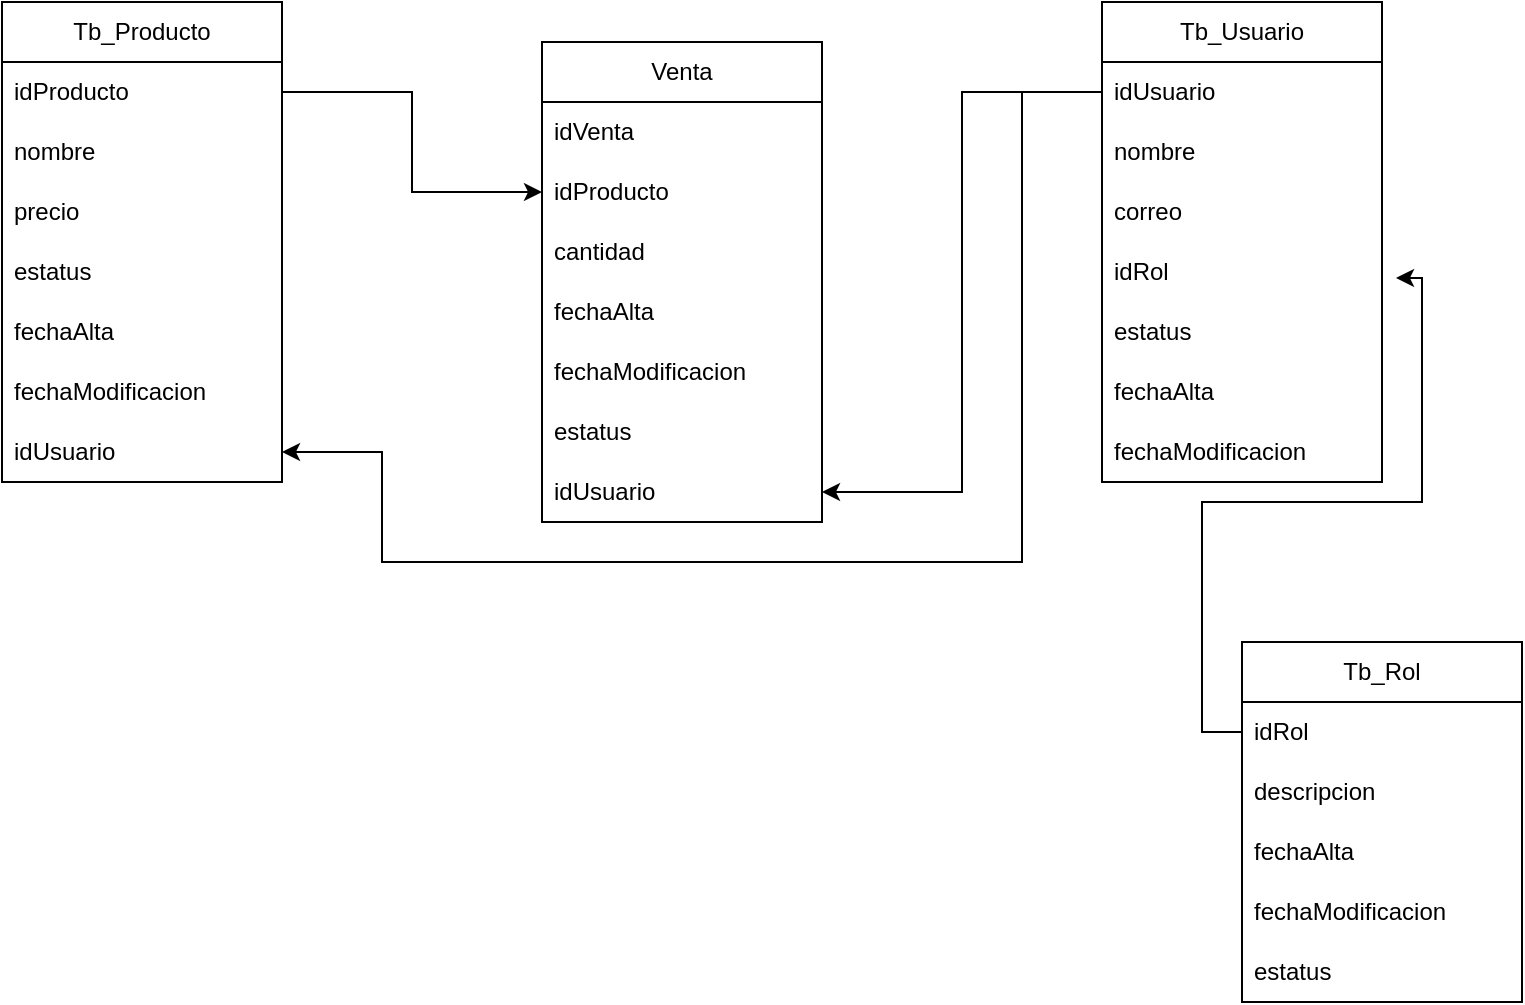 <mxfile version="21.8.1" type="device">
  <diagram id="C5RBs43oDa-KdzZeNtuy" name="Page-1">
    <mxGraphModel dx="866" dy="420" grid="1" gridSize="10" guides="1" tooltips="1" connect="1" arrows="1" fold="1" page="1" pageScale="1" pageWidth="827" pageHeight="1169" math="0" shadow="0">
      <root>
        <mxCell id="WIyWlLk6GJQsqaUBKTNV-0" />
        <mxCell id="WIyWlLk6GJQsqaUBKTNV-1" parent="WIyWlLk6GJQsqaUBKTNV-0" />
        <mxCell id="QcENoS708-Uawm08cdK4-0" value="Tb_Usuario" style="swimlane;fontStyle=0;childLayout=stackLayout;horizontal=1;startSize=30;horizontalStack=0;resizeParent=1;resizeParentMax=0;resizeLast=0;collapsible=1;marginBottom=0;whiteSpace=wrap;html=1;" vertex="1" parent="WIyWlLk6GJQsqaUBKTNV-1">
          <mxGeometry x="600" y="90" width="140" height="240" as="geometry" />
        </mxCell>
        <mxCell id="QcENoS708-Uawm08cdK4-1" value="idUsuario" style="text;strokeColor=none;fillColor=none;align=left;verticalAlign=middle;spacingLeft=4;spacingRight=4;overflow=hidden;points=[[0,0.5],[1,0.5]];portConstraint=eastwest;rotatable=0;whiteSpace=wrap;html=1;" vertex="1" parent="QcENoS708-Uawm08cdK4-0">
          <mxGeometry y="30" width="140" height="30" as="geometry" />
        </mxCell>
        <mxCell id="QcENoS708-Uawm08cdK4-2" value="nombre" style="text;strokeColor=none;fillColor=none;align=left;verticalAlign=middle;spacingLeft=4;spacingRight=4;overflow=hidden;points=[[0,0.5],[1,0.5]];portConstraint=eastwest;rotatable=0;whiteSpace=wrap;html=1;" vertex="1" parent="QcENoS708-Uawm08cdK4-0">
          <mxGeometry y="60" width="140" height="30" as="geometry" />
        </mxCell>
        <mxCell id="QcENoS708-Uawm08cdK4-3" value="correo" style="text;strokeColor=none;fillColor=none;align=left;verticalAlign=middle;spacingLeft=4;spacingRight=4;overflow=hidden;points=[[0,0.5],[1,0.5]];portConstraint=eastwest;rotatable=0;whiteSpace=wrap;html=1;" vertex="1" parent="QcENoS708-Uawm08cdK4-0">
          <mxGeometry y="90" width="140" height="30" as="geometry" />
        </mxCell>
        <mxCell id="QcENoS708-Uawm08cdK4-4" value="idRol" style="text;strokeColor=none;fillColor=none;align=left;verticalAlign=middle;spacingLeft=4;spacingRight=4;overflow=hidden;points=[[0,0.5],[1,0.5]];portConstraint=eastwest;rotatable=0;whiteSpace=wrap;html=1;" vertex="1" parent="QcENoS708-Uawm08cdK4-0">
          <mxGeometry y="120" width="140" height="30" as="geometry" />
        </mxCell>
        <mxCell id="QcENoS708-Uawm08cdK4-37" value="estatus" style="text;strokeColor=none;fillColor=none;align=left;verticalAlign=middle;spacingLeft=4;spacingRight=4;overflow=hidden;points=[[0,0.5],[1,0.5]];portConstraint=eastwest;rotatable=0;whiteSpace=wrap;html=1;" vertex="1" parent="QcENoS708-Uawm08cdK4-0">
          <mxGeometry y="150" width="140" height="30" as="geometry" />
        </mxCell>
        <mxCell id="QcENoS708-Uawm08cdK4-5" value="fechaAlta" style="text;strokeColor=none;fillColor=none;align=left;verticalAlign=middle;spacingLeft=4;spacingRight=4;overflow=hidden;points=[[0,0.5],[1,0.5]];portConstraint=eastwest;rotatable=0;whiteSpace=wrap;html=1;" vertex="1" parent="QcENoS708-Uawm08cdK4-0">
          <mxGeometry y="180" width="140" height="30" as="geometry" />
        </mxCell>
        <mxCell id="QcENoS708-Uawm08cdK4-6" value="fechaModificacion" style="text;strokeColor=none;fillColor=none;align=left;verticalAlign=middle;spacingLeft=4;spacingRight=4;overflow=hidden;points=[[0,0.5],[1,0.5]];portConstraint=eastwest;rotatable=0;whiteSpace=wrap;html=1;" vertex="1" parent="QcENoS708-Uawm08cdK4-0">
          <mxGeometry y="210" width="140" height="30" as="geometry" />
        </mxCell>
        <mxCell id="QcENoS708-Uawm08cdK4-7" value="Tb_Rol" style="swimlane;fontStyle=0;childLayout=stackLayout;horizontal=1;startSize=30;horizontalStack=0;resizeParent=1;resizeParentMax=0;resizeLast=0;collapsible=1;marginBottom=0;whiteSpace=wrap;html=1;" vertex="1" parent="WIyWlLk6GJQsqaUBKTNV-1">
          <mxGeometry x="670" y="410" width="140" height="180" as="geometry" />
        </mxCell>
        <mxCell id="QcENoS708-Uawm08cdK4-8" value="idRol" style="text;strokeColor=none;fillColor=none;align=left;verticalAlign=middle;spacingLeft=4;spacingRight=4;overflow=hidden;points=[[0,0.5],[1,0.5]];portConstraint=eastwest;rotatable=0;whiteSpace=wrap;html=1;" vertex="1" parent="QcENoS708-Uawm08cdK4-7">
          <mxGeometry y="30" width="140" height="30" as="geometry" />
        </mxCell>
        <mxCell id="QcENoS708-Uawm08cdK4-9" value="descripcion" style="text;strokeColor=none;fillColor=none;align=left;verticalAlign=middle;spacingLeft=4;spacingRight=4;overflow=hidden;points=[[0,0.5],[1,0.5]];portConstraint=eastwest;rotatable=0;whiteSpace=wrap;html=1;" vertex="1" parent="QcENoS708-Uawm08cdK4-7">
          <mxGeometry y="60" width="140" height="30" as="geometry" />
        </mxCell>
        <mxCell id="QcENoS708-Uawm08cdK4-10" value="fechaAlta" style="text;strokeColor=none;fillColor=none;align=left;verticalAlign=middle;spacingLeft=4;spacingRight=4;overflow=hidden;points=[[0,0.5],[1,0.5]];portConstraint=eastwest;rotatable=0;whiteSpace=wrap;html=1;" vertex="1" parent="QcENoS708-Uawm08cdK4-7">
          <mxGeometry y="90" width="140" height="30" as="geometry" />
        </mxCell>
        <mxCell id="QcENoS708-Uawm08cdK4-12" value="fechaModificacion" style="text;strokeColor=none;fillColor=none;align=left;verticalAlign=middle;spacingLeft=4;spacingRight=4;overflow=hidden;points=[[0,0.5],[1,0.5]];portConstraint=eastwest;rotatable=0;whiteSpace=wrap;html=1;" vertex="1" parent="QcENoS708-Uawm08cdK4-7">
          <mxGeometry y="120" width="140" height="30" as="geometry" />
        </mxCell>
        <mxCell id="QcENoS708-Uawm08cdK4-38" value="estatus" style="text;strokeColor=none;fillColor=none;align=left;verticalAlign=middle;spacingLeft=4;spacingRight=4;overflow=hidden;points=[[0,0.5],[1,0.5]];portConstraint=eastwest;rotatable=0;whiteSpace=wrap;html=1;" vertex="1" parent="QcENoS708-Uawm08cdK4-7">
          <mxGeometry y="150" width="140" height="30" as="geometry" />
        </mxCell>
        <mxCell id="QcENoS708-Uawm08cdK4-11" style="edgeStyle=orthogonalEdgeStyle;rounded=0;orthogonalLoop=1;jettySize=auto;html=1;exitX=0;exitY=0.5;exitDx=0;exitDy=0;entryX=1.05;entryY=0.6;entryDx=0;entryDy=0;entryPerimeter=0;" edge="1" parent="WIyWlLk6GJQsqaUBKTNV-1" source="QcENoS708-Uawm08cdK4-8" target="QcENoS708-Uawm08cdK4-4">
          <mxGeometry relative="1" as="geometry" />
        </mxCell>
        <mxCell id="QcENoS708-Uawm08cdK4-13" value="Tb_Producto" style="swimlane;fontStyle=0;childLayout=stackLayout;horizontal=1;startSize=30;horizontalStack=0;resizeParent=1;resizeParentMax=0;resizeLast=0;collapsible=1;marginBottom=0;whiteSpace=wrap;html=1;" vertex="1" parent="WIyWlLk6GJQsqaUBKTNV-1">
          <mxGeometry x="50" y="90" width="140" height="240" as="geometry" />
        </mxCell>
        <mxCell id="QcENoS708-Uawm08cdK4-14" value="idProducto" style="text;strokeColor=none;fillColor=none;align=left;verticalAlign=middle;spacingLeft=4;spacingRight=4;overflow=hidden;points=[[0,0.5],[1,0.5]];portConstraint=eastwest;rotatable=0;whiteSpace=wrap;html=1;" vertex="1" parent="QcENoS708-Uawm08cdK4-13">
          <mxGeometry y="30" width="140" height="30" as="geometry" />
        </mxCell>
        <mxCell id="QcENoS708-Uawm08cdK4-15" value="nombre" style="text;strokeColor=none;fillColor=none;align=left;verticalAlign=middle;spacingLeft=4;spacingRight=4;overflow=hidden;points=[[0,0.5],[1,0.5]];portConstraint=eastwest;rotatable=0;whiteSpace=wrap;html=1;" vertex="1" parent="QcENoS708-Uawm08cdK4-13">
          <mxGeometry y="60" width="140" height="30" as="geometry" />
        </mxCell>
        <mxCell id="QcENoS708-Uawm08cdK4-16" value="precio" style="text;strokeColor=none;fillColor=none;align=left;verticalAlign=middle;spacingLeft=4;spacingRight=4;overflow=hidden;points=[[0,0.5],[1,0.5]];portConstraint=eastwest;rotatable=0;whiteSpace=wrap;html=1;" vertex="1" parent="QcENoS708-Uawm08cdK4-13">
          <mxGeometry y="90" width="140" height="30" as="geometry" />
        </mxCell>
        <mxCell id="QcENoS708-Uawm08cdK4-19" value="estatus" style="text;strokeColor=none;fillColor=none;align=left;verticalAlign=middle;spacingLeft=4;spacingRight=4;overflow=hidden;points=[[0,0.5],[1,0.5]];portConstraint=eastwest;rotatable=0;whiteSpace=wrap;html=1;" vertex="1" parent="QcENoS708-Uawm08cdK4-13">
          <mxGeometry y="120" width="140" height="30" as="geometry" />
        </mxCell>
        <mxCell id="QcENoS708-Uawm08cdK4-17" value="fechaAlta" style="text;strokeColor=none;fillColor=none;align=left;verticalAlign=middle;spacingLeft=4;spacingRight=4;overflow=hidden;points=[[0,0.5],[1,0.5]];portConstraint=eastwest;rotatable=0;whiteSpace=wrap;html=1;" vertex="1" parent="QcENoS708-Uawm08cdK4-13">
          <mxGeometry y="150" width="140" height="30" as="geometry" />
        </mxCell>
        <mxCell id="QcENoS708-Uawm08cdK4-18" value="fechaModificacion" style="text;strokeColor=none;fillColor=none;align=left;verticalAlign=middle;spacingLeft=4;spacingRight=4;overflow=hidden;points=[[0,0.5],[1,0.5]];portConstraint=eastwest;rotatable=0;whiteSpace=wrap;html=1;" vertex="1" parent="QcENoS708-Uawm08cdK4-13">
          <mxGeometry y="180" width="140" height="30" as="geometry" />
        </mxCell>
        <mxCell id="QcENoS708-Uawm08cdK4-30" value="idUsuario" style="text;strokeColor=none;fillColor=none;align=left;verticalAlign=middle;spacingLeft=4;spacingRight=4;overflow=hidden;points=[[0,0.5],[1,0.5]];portConstraint=eastwest;rotatable=0;whiteSpace=wrap;html=1;" vertex="1" parent="QcENoS708-Uawm08cdK4-13">
          <mxGeometry y="210" width="140" height="30" as="geometry" />
        </mxCell>
        <mxCell id="QcENoS708-Uawm08cdK4-20" value="Venta" style="swimlane;fontStyle=0;childLayout=stackLayout;horizontal=1;startSize=30;horizontalStack=0;resizeParent=1;resizeParentMax=0;resizeLast=0;collapsible=1;marginBottom=0;whiteSpace=wrap;html=1;" vertex="1" parent="WIyWlLk6GJQsqaUBKTNV-1">
          <mxGeometry x="320" y="110" width="140" height="240" as="geometry" />
        </mxCell>
        <mxCell id="QcENoS708-Uawm08cdK4-21" value="idVenta" style="text;strokeColor=none;fillColor=none;align=left;verticalAlign=middle;spacingLeft=4;spacingRight=4;overflow=hidden;points=[[0,0.5],[1,0.5]];portConstraint=eastwest;rotatable=0;whiteSpace=wrap;html=1;" vertex="1" parent="QcENoS708-Uawm08cdK4-20">
          <mxGeometry y="30" width="140" height="30" as="geometry" />
        </mxCell>
        <mxCell id="QcENoS708-Uawm08cdK4-22" value="idProducto" style="text;strokeColor=none;fillColor=none;align=left;verticalAlign=middle;spacingLeft=4;spacingRight=4;overflow=hidden;points=[[0,0.5],[1,0.5]];portConstraint=eastwest;rotatable=0;whiteSpace=wrap;html=1;" vertex="1" parent="QcENoS708-Uawm08cdK4-20">
          <mxGeometry y="60" width="140" height="30" as="geometry" />
        </mxCell>
        <mxCell id="QcENoS708-Uawm08cdK4-23" value="cantidad" style="text;strokeColor=none;fillColor=none;align=left;verticalAlign=middle;spacingLeft=4;spacingRight=4;overflow=hidden;points=[[0,0.5],[1,0.5]];portConstraint=eastwest;rotatable=0;whiteSpace=wrap;html=1;" vertex="1" parent="QcENoS708-Uawm08cdK4-20">
          <mxGeometry y="90" width="140" height="30" as="geometry" />
        </mxCell>
        <mxCell id="QcENoS708-Uawm08cdK4-24" value="fechaAlta" style="text;strokeColor=none;fillColor=none;align=left;verticalAlign=middle;spacingLeft=4;spacingRight=4;overflow=hidden;points=[[0,0.5],[1,0.5]];portConstraint=eastwest;rotatable=0;whiteSpace=wrap;html=1;" vertex="1" parent="QcENoS708-Uawm08cdK4-20">
          <mxGeometry y="120" width="140" height="30" as="geometry" />
        </mxCell>
        <mxCell id="QcENoS708-Uawm08cdK4-25" value="fechaModificacion" style="text;strokeColor=none;fillColor=none;align=left;verticalAlign=middle;spacingLeft=4;spacingRight=4;overflow=hidden;points=[[0,0.5],[1,0.5]];portConstraint=eastwest;rotatable=0;whiteSpace=wrap;html=1;" vertex="1" parent="QcENoS708-Uawm08cdK4-20">
          <mxGeometry y="150" width="140" height="30" as="geometry" />
        </mxCell>
        <mxCell id="QcENoS708-Uawm08cdK4-26" value="estatus" style="text;strokeColor=none;fillColor=none;align=left;verticalAlign=middle;spacingLeft=4;spacingRight=4;overflow=hidden;points=[[0,0.5],[1,0.5]];portConstraint=eastwest;rotatable=0;whiteSpace=wrap;html=1;" vertex="1" parent="QcENoS708-Uawm08cdK4-20">
          <mxGeometry y="180" width="140" height="30" as="geometry" />
        </mxCell>
        <mxCell id="QcENoS708-Uawm08cdK4-28" value="idUsuario" style="text;strokeColor=none;fillColor=none;align=left;verticalAlign=middle;spacingLeft=4;spacingRight=4;overflow=hidden;points=[[0,0.5],[1,0.5]];portConstraint=eastwest;rotatable=0;whiteSpace=wrap;html=1;" vertex="1" parent="QcENoS708-Uawm08cdK4-20">
          <mxGeometry y="210" width="140" height="30" as="geometry" />
        </mxCell>
        <mxCell id="QcENoS708-Uawm08cdK4-27" style="edgeStyle=orthogonalEdgeStyle;rounded=0;orthogonalLoop=1;jettySize=auto;html=1;exitX=1;exitY=0.5;exitDx=0;exitDy=0;entryX=0;entryY=0.5;entryDx=0;entryDy=0;" edge="1" parent="WIyWlLk6GJQsqaUBKTNV-1" source="QcENoS708-Uawm08cdK4-14" target="QcENoS708-Uawm08cdK4-22">
          <mxGeometry relative="1" as="geometry" />
        </mxCell>
        <mxCell id="QcENoS708-Uawm08cdK4-34" style="edgeStyle=orthogonalEdgeStyle;rounded=0;orthogonalLoop=1;jettySize=auto;html=1;exitX=0;exitY=0.5;exitDx=0;exitDy=0;entryX=1;entryY=0.5;entryDx=0;entryDy=0;" edge="1" parent="WIyWlLk6GJQsqaUBKTNV-1" source="QcENoS708-Uawm08cdK4-1" target="QcENoS708-Uawm08cdK4-28">
          <mxGeometry relative="1" as="geometry" />
        </mxCell>
        <mxCell id="QcENoS708-Uawm08cdK4-36" style="edgeStyle=orthogonalEdgeStyle;rounded=0;orthogonalLoop=1;jettySize=auto;html=1;exitX=0;exitY=0.5;exitDx=0;exitDy=0;entryX=1;entryY=0.5;entryDx=0;entryDy=0;" edge="1" parent="WIyWlLk6GJQsqaUBKTNV-1" source="QcENoS708-Uawm08cdK4-1" target="QcENoS708-Uawm08cdK4-30">
          <mxGeometry relative="1" as="geometry">
            <Array as="points">
              <mxPoint x="560" y="135" />
              <mxPoint x="560" y="370" />
              <mxPoint x="240" y="370" />
              <mxPoint x="240" y="315" />
            </Array>
          </mxGeometry>
        </mxCell>
      </root>
    </mxGraphModel>
  </diagram>
</mxfile>
